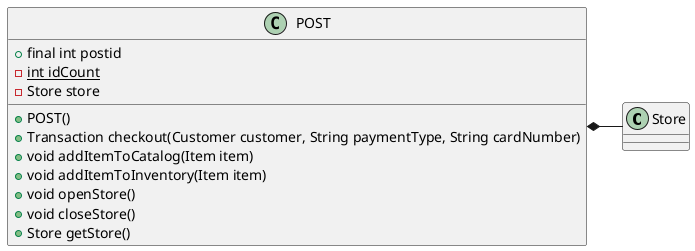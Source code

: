 @startuml post
class Store
class POST {
  + final int postid
  {static} - int idCount
  - Store store
  + POST()
  + Transaction checkout(Customer customer, String paymentType, String cardNumber)
  + void addItemToCatalog(Item item)
  + void addItemToInventory(Item item)
  + void openStore()
  + void closeStore()
  + Store getStore()
}

POST *- Store
@enduml